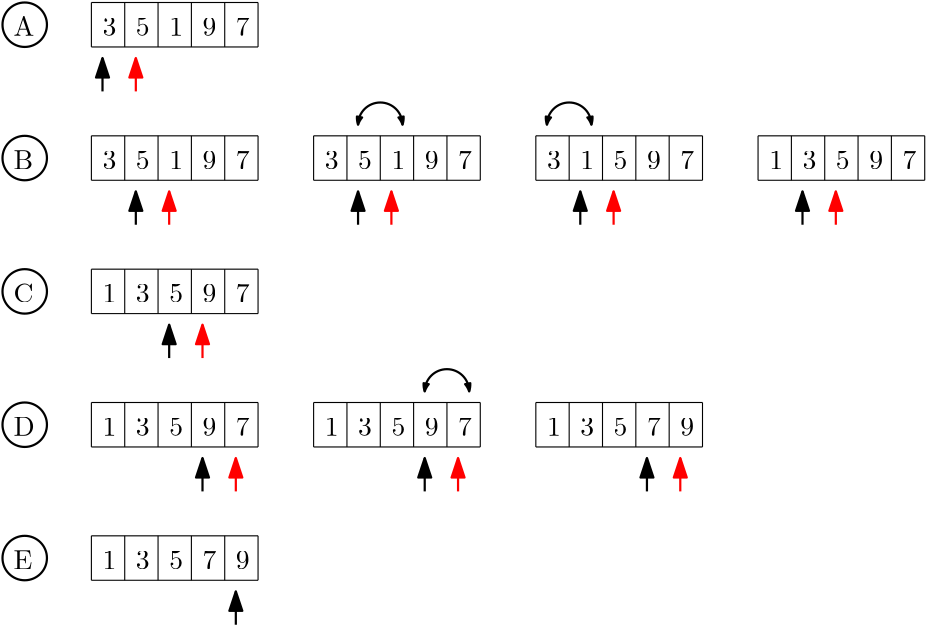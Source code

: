 <?xml version="1.0"?>
<!DOCTYPE ipe SYSTEM "ipe.dtd">
<ipe version="70206" creator="Ipe 7.2.7">
<info created="D:20161214113946" modified="D:20161215121521"/>
<ipestyle name="basic">
<symbol name="arrow/arc(spx)">
<path stroke="sym-stroke" fill="sym-stroke" pen="sym-pen">
0 0 m
-1 0.333 l
-1 -0.333 l
h
</path>
</symbol>
<symbol name="arrow/farc(spx)">
<path stroke="sym-stroke" fill="white" pen="sym-pen">
0 0 m
-1 0.333 l
-1 -0.333 l
h
</path>
</symbol>
<symbol name="arrow/ptarc(spx)">
<path stroke="sym-stroke" fill="sym-stroke" pen="sym-pen">
0 0 m
-1 0.333 l
-0.8 0 l
-1 -0.333 l
h
</path>
</symbol>
<symbol name="arrow/fptarc(spx)">
<path stroke="sym-stroke" fill="white" pen="sym-pen">
0 0 m
-1 0.333 l
-0.8 0 l
-1 -0.333 l
h
</path>
</symbol>
<symbol name="mark/circle(sx)" transformations="translations">
<path fill="sym-stroke">
0.6 0 0 0.6 0 0 e
0.4 0 0 0.4 0 0 e
</path>
</symbol>
<symbol name="mark/disk(sx)" transformations="translations">
<path fill="sym-stroke">
0.6 0 0 0.6 0 0 e
</path>
</symbol>
<symbol name="mark/fdisk(sfx)" transformations="translations">
<group>
<path fill="sym-fill">
0.5 0 0 0.5 0 0 e
</path>
<path fill="sym-stroke" fillrule="eofill">
0.6 0 0 0.6 0 0 e
0.4 0 0 0.4 0 0 e
</path>
</group>
</symbol>
<symbol name="mark/box(sx)" transformations="translations">
<path fill="sym-stroke" fillrule="eofill">
-0.6 -0.6 m
0.6 -0.6 l
0.6 0.6 l
-0.6 0.6 l
h
-0.4 -0.4 m
0.4 -0.4 l
0.4 0.4 l
-0.4 0.4 l
h
</path>
</symbol>
<symbol name="mark/square(sx)" transformations="translations">
<path fill="sym-stroke">
-0.6 -0.6 m
0.6 -0.6 l
0.6 0.6 l
-0.6 0.6 l
h
</path>
</symbol>
<symbol name="mark/fsquare(sfx)" transformations="translations">
<group>
<path fill="sym-fill">
-0.5 -0.5 m
0.5 -0.5 l
0.5 0.5 l
-0.5 0.5 l
h
</path>
<path fill="sym-stroke" fillrule="eofill">
-0.6 -0.6 m
0.6 -0.6 l
0.6 0.6 l
-0.6 0.6 l
h
-0.4 -0.4 m
0.4 -0.4 l
0.4 0.4 l
-0.4 0.4 l
h
</path>
</group>
</symbol>
<symbol name="mark/cross(sx)" transformations="translations">
<group>
<path fill="sym-stroke">
-0.43 -0.57 m
0.57 0.43 l
0.43 0.57 l
-0.57 -0.43 l
h
</path>
<path fill="sym-stroke">
-0.43 0.57 m
0.57 -0.43 l
0.43 -0.57 l
-0.57 0.43 l
h
</path>
</group>
</symbol>
<symbol name="arrow/fnormal(spx)">
<path stroke="sym-stroke" fill="white" pen="sym-pen">
0 0 m
-1 0.333 l
-1 -0.333 l
h
</path>
</symbol>
<symbol name="arrow/pointed(spx)">
<path stroke="sym-stroke" fill="sym-stroke" pen="sym-pen">
0 0 m
-1 0.333 l
-0.8 0 l
-1 -0.333 l
h
</path>
</symbol>
<symbol name="arrow/fpointed(spx)">
<path stroke="sym-stroke" fill="white" pen="sym-pen">
0 0 m
-1 0.333 l
-0.8 0 l
-1 -0.333 l
h
</path>
</symbol>
<symbol name="arrow/linear(spx)">
<path stroke="sym-stroke" pen="sym-pen">
-1 0.333 m
0 0 l
-1 -0.333 l
</path>
</symbol>
<symbol name="arrow/fdouble(spx)">
<path stroke="sym-stroke" fill="white" pen="sym-pen">
0 0 m
-1 0.333 l
-1 -0.333 l
h
-1 0 m
-2 0.333 l
-2 -0.333 l
h
</path>
</symbol>
<symbol name="arrow/double(spx)">
<path stroke="sym-stroke" fill="sym-stroke" pen="sym-pen">
0 0 m
-1 0.333 l
-1 -0.333 l
h
-1 0 m
-2 0.333 l
-2 -0.333 l
h
</path>
</symbol>
<pen name="heavier" value="0.8"/>
<pen name="fat" value="1.2"/>
<pen name="ultrafat" value="2"/>
<symbolsize name="large" value="5"/>
<symbolsize name="small" value="2"/>
<symbolsize name="tiny" value="1.1"/>
<arrowsize name="large" value="10"/>
<arrowsize name="small" value="5"/>
<arrowsize name="tiny" value="3"/>
<color name="red" value="1 0 0"/>
<color name="green" value="0 1 0"/>
<color name="blue" value="0 0 1"/>
<color name="yellow" value="1 1 0"/>
<color name="orange" value="1 0.647 0"/>
<color name="gold" value="1 0.843 0"/>
<color name="purple" value="0.627 0.125 0.941"/>
<color name="gray" value="0.745"/>
<color name="brown" value="0.647 0.165 0.165"/>
<color name="navy" value="0 0 0.502"/>
<color name="pink" value="1 0.753 0.796"/>
<color name="seagreen" value="0.18 0.545 0.341"/>
<color name="turquoise" value="0.251 0.878 0.816"/>
<color name="violet" value="0.933 0.51 0.933"/>
<color name="darkblue" value="0 0 0.545"/>
<color name="darkcyan" value="0 0.545 0.545"/>
<color name="darkgray" value="0.663"/>
<color name="darkgreen" value="0 0.392 0"/>
<color name="darkmagenta" value="0.545 0 0.545"/>
<color name="darkorange" value="1 0.549 0"/>
<color name="darkred" value="0.545 0 0"/>
<color name="lightblue" value="0.678 0.847 0.902"/>
<color name="lightcyan" value="0.878 1 1"/>
<color name="lightgray" value="0.827"/>
<color name="lightgreen" value="0.565 0.933 0.565"/>
<color name="lightyellow" value="1 1 0.878"/>
<dashstyle name="dashed" value="[4] 0"/>
<dashstyle name="dotted" value="[1 3] 0"/>
<dashstyle name="dash dotted" value="[4 2 1 2] 0"/>
<dashstyle name="dash dot dotted" value="[4 2 1 2 1 2] 0"/>
<textsize name="large" value="\large"/>
<textsize name="Large" value="\Large"/>
<textsize name="LARGE" value="\LARGE"/>
<textsize name="huge" value="\huge"/>
<textsize name="Huge" value="\Huge"/>
<textsize name="small" value="\small"/>
<textsize name="footnote" value="\footnotesize"/>
<textsize name="tiny" value="\tiny"/>
<textstyle name="center" begin="\begin{center}" end="\end{center}"/>
<textstyle name="itemize" begin="\begin{itemize}" end="\end{itemize}"/>
<textstyle name="item" begin="\begin{itemize}\item{}" end="\end{itemize}"/>
<gridsize name="4 pts" value="4"/>
<gridsize name="8 pts (~3 mm)" value="8"/>
<gridsize name="16 pts (~6 mm)" value="16"/>
<gridsize name="32 pts (~12 mm)" value="32"/>
<gridsize name="10 pts (~3.5 mm)" value="10"/>
<gridsize name="20 pts (~7 mm)" value="20"/>
<gridsize name="14 pts (~5 mm)" value="14"/>
<gridsize name="28 pts (~10 mm)" value="28"/>
<gridsize name="56 pts (~20 mm)" value="56"/>
<anglesize name="90 deg" value="90"/>
<anglesize name="60 deg" value="60"/>
<anglesize name="45 deg" value="45"/>
<anglesize name="30 deg" value="30"/>
<anglesize name="22.5 deg" value="22.5"/>
<opacity name="10%" value="0.1"/>
<opacity name="30%" value="0.3"/>
<opacity name="50%" value="0.5"/>
<opacity name="75%" value="0.75"/>
<tiling name="falling" angle="-60" step="4" width="1"/>
<tiling name="rising" angle="30" step="4" width="1"/>
</ipestyle>
<page>
<layer name="alpha"/>
<view layers="alpha" active="alpha"/>
<text layer="alpha" matrix="1 0 0 1 -28 36" transformations="translations" pos="96 704" stroke="black" type="label" width="4.981" height="6.42" depth="0" valign="baseline" style="math">3</text>
<text matrix="1 0 0 1 -32 36" transformations="translations" pos="112 704" stroke="black" type="label" width="4.981" height="6.42" depth="0" valign="baseline" style="math">5</text>
<text matrix="1 0 0 1 -36 36" transformations="translations" pos="128 704" stroke="black" type="label" width="4.981" height="6.42" depth="0" valign="baseline" style="math">1</text>
<text matrix="1 0 0 1 -52 36" transformations="translations" pos="168 704" stroke="black" type="label" width="4.981" height="6.42" depth="0" valign="baseline" style="math">7</text>
<path matrix="1 0 0 1 -28 36" stroke="black">
104 716 m
104 700 l
104 700 l
</path>
<path matrix="1 0 0 1 -28 36" stroke="black">
116 716 m
116 700 l
116 700 l
</path>
<path matrix="1 0 0 1 -28 36" stroke="black">
128 716 m
128 700 l
128 700 l
</path>
<path matrix="1 0 0 1 -32 36" stroke="black">
144 716 m
144 700 l
144 700 l
</path>
<text matrix="1 0 0 1 -28 36" transformations="translations" pos="132 704" stroke="black" type="label" width="4.981" height="6.42" depth="0" valign="baseline" style="math">9</text>
<path matrix="1 0 0 1 -28 36" stroke="black">
152 716 m
152 700 l
152 700 l
</path>
<path matrix="1 0 0 1 -28 36" stroke="black">
92 716 m
92 700 l
92 700 l
</path>
<path matrix="0.714286 0 0 1 -1.71429 36" stroke="black">
92 716 m
176 716 l
176 716 l
</path>
<path matrix="0.714286 0 0 1 -1.71429 36" stroke="black">
92 700 m
176 700 l
176 700 l
</path>
<text matrix="1 0 0 1 -28 -12" transformations="translations" pos="96 704" stroke="black" type="label" width="4.981" height="6.42" depth="0" valign="baseline" style="math">3</text>
<text matrix="1 0 0 1 -32 -12" transformations="translations" pos="112 704" stroke="black" type="label" width="4.981" height="6.42" depth="0" valign="baseline" style="math">5</text>
<text matrix="1 0 0 1 -36 -12" transformations="translations" pos="128 704" stroke="black" type="label" width="4.981" height="6.42" depth="0" valign="baseline" style="math">1</text>
<text matrix="1 0 0 1 -52 -12" transformations="translations" pos="168 704" stroke="black" type="label" width="4.981" height="6.42" depth="0" valign="baseline" style="math">7</text>
<path matrix="1 0 0 1 -28 -12" stroke="black">
104 716 m
104 700 l
104 700 l
</path>
<path matrix="1 0 0 1 -28 -12" stroke="black">
116 716 m
116 700 l
116 700 l
</path>
<path matrix="1 0 0 1 -28 -12" stroke="black">
128 716 m
128 700 l
128 700 l
</path>
<path matrix="1 0 0 1 -32 -12" stroke="black">
144 716 m
144 700 l
144 700 l
</path>
<text matrix="1 0 0 1 -28 -12" transformations="translations" pos="132 704" stroke="black" type="label" width="4.981" height="6.42" depth="0" valign="baseline" style="math">9</text>
<path matrix="1 0 0 1 -28 -12" stroke="black">
152 716 m
152 700 l
152 700 l
</path>
<path matrix="1 0 0 1 -28 -12" stroke="black">
92 716 m
92 700 l
92 700 l
</path>
<path matrix="0.714286 0 0 1 -1.71429 -12" stroke="black">
92 716 m
176 716 l
176 716 l
</path>
<path matrix="0.714286 0 0 1 -1.71429 -12" stroke="black">
92 700 m
176 700 l
176 700 l
</path>
<path stroke="black" pen="heavier" rarrow="normal/normal">
68 732 m
68 720 l
68 720 l
</path>
<path matrix="1 0 0 1 12 0" stroke="red" pen="heavier" rarrow="normal/normal">
68 732 m
68 720 l
68 720 l
</path>
<path matrix="1 0 0 1 12 -48" stroke="black" pen="heavier" rarrow="normal/normal">
68 732 m
68 720 l
68 720 l
</path>
<path matrix="1 0 0 1 24 -48" stroke="red" pen="heavier" rarrow="normal/normal">
68 732 m
68 720 l
68 720 l
</path>
<text matrix="1 0 0 1 52 -12" transformations="translations" pos="96 704" stroke="black" type="label" width="4.981" height="6.42" depth="0" valign="baseline" style="math">3</text>
<text matrix="1 0 0 1 48 -12" transformations="translations" pos="112 704" stroke="black" type="label" width="4.981" height="6.42" depth="0" valign="baseline" style="math">5</text>
<text matrix="1 0 0 1 44 -12" transformations="translations" pos="128 704" stroke="black" type="label" width="4.981" height="6.42" depth="0" valign="baseline" style="math">1</text>
<text matrix="1 0 0 1 28 -12" transformations="translations" pos="168 704" stroke="black" type="label" width="4.981" height="6.42" depth="0" valign="baseline" style="math">7</text>
<path matrix="1 0 0 1 52 -12" stroke="black">
104 716 m
104 700 l
104 700 l
</path>
<path matrix="1 0 0 1 52 -12" stroke="black">
116 716 m
116 700 l
116 700 l
</path>
<path matrix="1 0 0 1 52 -12" stroke="black">
128 716 m
128 700 l
128 700 l
</path>
<path matrix="1 0 0 1 48 -12" stroke="black">
144 716 m
144 700 l
144 700 l
</path>
<text matrix="1 0 0 1 52 -12" transformations="translations" pos="132 704" stroke="black" type="label" width="4.981" height="6.42" depth="0" valign="baseline" style="math">9</text>
<path matrix="1 0 0 1 52 -12" stroke="black">
152 716 m
152 700 l
152 700 l
</path>
<path matrix="1 0 0 1 52 -12" stroke="black">
92 716 m
92 700 l
92 700 l
</path>
<path matrix="0.714286 0 0 1 78.2857 -12" stroke="black">
92 716 m
176 716 l
176 716 l
</path>
<path matrix="0.714286 0 0 1 78.2857 -12" stroke="black">
92 700 m
176 700 l
176 700 l
</path>
<path matrix="1 0 0 1 92 -48" stroke="black" pen="heavier" rarrow="normal/normal">
68 732 m
68 720 l
68 720 l
</path>
<path matrix="1 0 0 1 104 -48" stroke="red" pen="heavier" rarrow="normal/normal">
68 732 m
68 720 l
68 720 l
</path>
<path matrix="1 0 0 1 80 48" stroke="black" pen="heavier" arrow="arc/tiny" rarrow="arc/tiny">
96 660 m
8 0 0 8 88 660 80 660 a
</path>
<text matrix="1 0 0 1 132 -12" transformations="translations" pos="96 704" stroke="black" type="label" width="4.981" height="6.42" depth="0" valign="baseline" style="math">3</text>
<text matrix="1 0 0 1 140 -12" transformations="translations" pos="112 704" stroke="black" type="label" width="4.981" height="6.42" depth="0" valign="baseline" style="math">5</text>
<text matrix="1 0 0 1 112 -12" transformations="translations" pos="128 704" stroke="black" type="label" width="4.981" height="6.42" depth="0" valign="baseline" style="math">1</text>
<text matrix="1 0 0 1 108 -12" transformations="translations" pos="168 704" stroke="black" type="label" width="4.981" height="6.42" depth="0" valign="baseline" style="math">7</text>
<path matrix="1 0 0 1 132 -12" stroke="black">
104 716 m
104 700 l
104 700 l
</path>
<path matrix="1 0 0 1 132 -12" stroke="black">
116 716 m
116 700 l
116 700 l
</path>
<path matrix="1 0 0 1 132 -12" stroke="black">
128 716 m
128 700 l
128 700 l
</path>
<path matrix="1 0 0 1 128 -12" stroke="black">
144 716 m
144 700 l
144 700 l
</path>
<text matrix="1 0 0 1 132 -12" transformations="translations" pos="132 704" stroke="black" type="label" width="4.981" height="6.42" depth="0" valign="baseline" style="math">9</text>
<path matrix="1 0 0 1 132 -12" stroke="black">
152 716 m
152 700 l
152 700 l
</path>
<path matrix="1 0 0 1 132 -12" stroke="black">
92 716 m
92 700 l
92 700 l
</path>
<path matrix="0.714286 0 0 1 158.286 -12" stroke="black">
92 716 m
176 716 l
176 716 l
</path>
<path matrix="0.714286 0 0 1 158.286 -12" stroke="black">
92 700 m
176 700 l
176 700 l
</path>
<path matrix="1 0 0 1 172 -48" stroke="black" pen="heavier" rarrow="normal/normal">
68 732 m
68 720 l
68 720 l
</path>
<path matrix="1 0 0 1 184 -48" stroke="red" pen="heavier" rarrow="normal/normal">
68 732 m
68 720 l
68 720 l
</path>
<path matrix="1 0 0 1 148 48" stroke="black" pen="heavier" arrow="arc/tiny" rarrow="arc/tiny">
96 660 m
8 0 0 8 88 660 80 660 a
</path>
<text matrix="1 0 0 1 -16 -60" transformations="translations" pos="96 704" stroke="black" type="label" width="4.981" height="6.42" depth="0" valign="baseline" style="math">3</text>
<text matrix="1 0 0 1 -20 -60" transformations="translations" pos="112 704" stroke="black" type="label" width="4.981" height="6.42" depth="0" valign="baseline" style="math">5</text>
<text matrix="1 0 0 1 -60 -60" transformations="translations" pos="128 704" stroke="black" type="label" width="4.981" height="6.42" depth="0" valign="baseline" style="math">1</text>
<text matrix="1 0 0 1 -52 -60" transformations="translations" pos="168 704" stroke="black" type="label" width="4.981" height="6.42" depth="0" valign="baseline" style="math">7</text>
<path matrix="1 0 0 1 -28 -60" stroke="black">
104 716 m
104 700 l
104 700 l
</path>
<path matrix="1 0 0 1 -28 -60" stroke="black">
116 716 m
116 700 l
116 700 l
</path>
<path matrix="1 0 0 1 -28 -60" stroke="black">
128 716 m
128 700 l
128 700 l
</path>
<path matrix="1 0 0 1 -32 -60" stroke="black">
144 716 m
144 700 l
144 700 l
</path>
<text matrix="1 0 0 1 -28 -60" transformations="translations" pos="132 704" stroke="black" type="label" width="4.981" height="6.42" depth="0" valign="baseline" style="math">9</text>
<path matrix="1 0 0 1 -28 -60" stroke="black">
152 716 m
152 700 l
152 700 l
</path>
<path matrix="1 0 0 1 -28 -60" stroke="black">
92 716 m
92 700 l
92 700 l
</path>
<path matrix="0.714286 0 0 1 -1.714 -60" stroke="black">
92 716 m
176 716 l
176 716 l
</path>
<path matrix="0.714286 0 0 1 -1.714 -60" stroke="black">
92 700 m
176 700 l
176 700 l
</path>
<path matrix="1 0 0 1 24 -96" stroke="black" pen="heavier" rarrow="normal/normal">
68 732 m
68 720 l
68 720 l
</path>
<path matrix="1 0 0 1 36 -96" stroke="red" pen="heavier" rarrow="normal/normal">
68 732 m
68 720 l
68 720 l
</path>
<text matrix="1 0 0 1 -16 -108" transformations="translations" pos="96 704" stroke="black" type="label" width="4.981" height="6.42" depth="0" valign="baseline" style="math">3</text>
<text matrix="1 0 0 1 -20 -108" transformations="translations" pos="112 704" stroke="black" type="label" width="4.981" height="6.42" depth="0" valign="baseline" style="math">5</text>
<text matrix="1 0 0 1 -60 -108" transformations="translations" pos="128 704" stroke="black" type="label" width="4.981" height="6.42" depth="0" valign="baseline" style="math">1</text>
<text matrix="1 0 0 1 -52 -108" transformations="translations" pos="168 704" stroke="black" type="label" width="4.981" height="6.42" depth="0" valign="baseline" style="math">7</text>
<path matrix="1 0 0 1 -28 -108" stroke="black">
104 716 m
104 700 l
104 700 l
</path>
<path matrix="1 0 0 1 -28 -108" stroke="black">
116 716 m
116 700 l
116 700 l
</path>
<path matrix="1 0 0 1 -28 -108" stroke="black">
128 716 m
128 700 l
128 700 l
</path>
<path matrix="1 0 0 1 -32 -108" stroke="black">
144 716 m
144 700 l
144 700 l
</path>
<text matrix="1 0 0 1 -28 -108" transformations="translations" pos="132 704" stroke="black" type="label" width="4.981" height="6.42" depth="0" valign="baseline" style="math">9</text>
<path matrix="1 0 0 1 -28 -108" stroke="black">
152 716 m
152 700 l
152 700 l
</path>
<path matrix="1 0 0 1 -28 -108" stroke="black">
92 716 m
92 700 l
92 700 l
</path>
<path matrix="0.714286 0 0 1 -1.714 -108" stroke="black">
92 716 m
176 716 l
176 716 l
</path>
<path matrix="0.714286 0 0 1 -1.714 -108" stroke="black">
92 700 m
176 700 l
176 700 l
</path>
<path matrix="1 0 0 1 36 -144" stroke="black" pen="heavier" rarrow="normal/normal">
68 732 m
68 720 l
68 720 l
</path>
<path matrix="1 0 0 1 48 -144" stroke="red" pen="heavier" rarrow="normal/normal">
68 732 m
68 720 l
68 720 l
</path>
<text matrix="1 0 0 1 64 -108" transformations="translations" pos="96 704" stroke="black" type="label" width="4.981" height="6.42" depth="0" valign="baseline" style="math">3</text>
<text matrix="1 0 0 1 60 -108" transformations="translations" pos="112 704" stroke="black" type="label" width="4.981" height="6.42" depth="0" valign="baseline" style="math">5</text>
<text matrix="1 0 0 1 20 -108" transformations="translations" pos="128 704" stroke="black" type="label" width="4.981" height="6.42" depth="0" valign="baseline" style="math">1</text>
<text matrix="1 0 0 1 28 -108" transformations="translations" pos="168 704" stroke="black" type="label" width="4.981" height="6.42" depth="0" valign="baseline" style="math">7</text>
<path matrix="1 0 0 1 52 -108" stroke="black">
104 716 m
104 700 l
104 700 l
</path>
<path matrix="1 0 0 1 52 -108" stroke="black">
116 716 m
116 700 l
116 700 l
</path>
<path matrix="1 0 0 1 52 -108" stroke="black">
128 716 m
128 700 l
128 700 l
</path>
<path matrix="1 0 0 1 48 -108" stroke="black">
144 716 m
144 700 l
144 700 l
</path>
<text matrix="1 0 0 1 52 -108" transformations="translations" pos="132 704" stroke="black" type="label" width="4.981" height="6.42" depth="0" valign="baseline" style="math">9</text>
<path matrix="1 0 0 1 52 -108" stroke="black">
152 716 m
152 700 l
152 700 l
</path>
<path matrix="1 0 0 1 52 -108" stroke="black">
92 716 m
92 700 l
92 700 l
</path>
<path matrix="0.714286 0 0 1 78.286 -108" stroke="black">
92 716 m
176 716 l
176 716 l
</path>
<path matrix="0.714286 0 0 1 78.286 -108" stroke="black">
92 700 m
176 700 l
176 700 l
</path>
<path matrix="1 0 0 1 116 -144" stroke="black" pen="heavier" rarrow="normal/normal">
68 732 m
68 720 l
68 720 l
</path>
<path matrix="1 0 0 1 128 -144" stroke="red" pen="heavier" rarrow="normal/normal">
68 732 m
68 720 l
68 720 l
</path>
<path matrix="1 0 0 1 104 -48" stroke="black" pen="heavier" arrow="arc/tiny" rarrow="arc/tiny">
96 660 m
8 0 0 8 88 660 80 660 a
</path>
<text matrix="1 0 0 1 144 -108" transformations="translations" pos="96 704" stroke="black" type="label" width="4.981" height="6.42" depth="0" valign="baseline" style="math">3</text>
<text matrix="1 0 0 1 140 -108" transformations="translations" pos="112 704" stroke="black" type="label" width="4.981" height="6.42" depth="0" valign="baseline" style="math">5</text>
<text matrix="1 0 0 1 100 -108" transformations="translations" pos="128 704" stroke="black" type="label" width="4.981" height="6.42" depth="0" valign="baseline" style="math">1</text>
<text matrix="1 0 0 1 96 -108" transformations="translations" pos="168 704" stroke="black" type="label" width="4.981" height="6.42" depth="0" valign="baseline" style="math">7</text>
<path matrix="1 0 0 1 132 -108" stroke="black">
104 716 m
104 700 l
104 700 l
</path>
<path matrix="1 0 0 1 132 -108" stroke="black">
116 716 m
116 700 l
116 700 l
</path>
<path matrix="1 0 0 1 132 -108" stroke="black">
128 716 m
128 700 l
128 700 l
</path>
<path matrix="1 0 0 1 128 -108" stroke="black">
144 716 m
144 700 l
144 700 l
</path>
<text matrix="1 0 0 1 144 -108" transformations="translations" pos="132 704" stroke="black" type="label" width="4.981" height="6.42" depth="0" valign="baseline" style="math">9</text>
<path matrix="1 0 0 1 132 -108" stroke="black">
152 716 m
152 700 l
152 700 l
</path>
<path matrix="1 0 0 1 132 -108" stroke="black">
92 716 m
92 700 l
92 700 l
</path>
<path matrix="0.714286 0 0 1 158.286 -108" stroke="black">
92 716 m
176 716 l
176 716 l
</path>
<path matrix="0.714286 0 0 1 158.286 -108" stroke="black">
92 700 m
176 700 l
176 700 l
</path>
<path matrix="1 0 0 1 196 -144" stroke="black" pen="heavier" rarrow="normal/normal">
68 732 m
68 720 l
68 720 l
</path>
<path matrix="1 0 0 1 208 -144" stroke="red" pen="heavier" rarrow="normal/normal">
68 732 m
68 720 l
68 720 l
</path>
<text matrix="1 0 0 1 -16 -156" transformations="translations" pos="96 704" stroke="black" type="label" width="4.981" height="6.42" depth="0" valign="baseline" style="math">3</text>
<text matrix="1 0 0 1 -20 -156" transformations="translations" pos="112 704" stroke="black" type="label" width="4.981" height="6.42" depth="0" valign="baseline" style="math">5</text>
<text matrix="1 0 0 1 -60 -156" transformations="translations" pos="128 704" stroke="black" type="label" width="4.981" height="6.42" depth="0" valign="baseline" style="math">1</text>
<text matrix="1 0 0 1 -64 -156" transformations="translations" pos="168 704" stroke="black" type="label" width="4.981" height="6.42" depth="0" valign="baseline" style="math">7</text>
<path matrix="1 0 0 1 -28 -156" stroke="black">
104 716 m
104 700 l
104 700 l
</path>
<path matrix="1 0 0 1 -28 -156" stroke="black">
116 716 m
116 700 l
116 700 l
</path>
<path matrix="1 0 0 1 -28 -156" stroke="black">
128 716 m
128 700 l
128 700 l
</path>
<path matrix="1 0 0 1 -32 -156" stroke="black">
144 716 m
144 700 l
144 700 l
</path>
<text matrix="1 0 0 1 -16 -156" transformations="translations" pos="132 704" stroke="black" type="label" width="4.981" height="6.42" depth="0" valign="baseline" style="math">9</text>
<path matrix="1 0 0 1 -28 -156" stroke="black">
152 716 m
152 700 l
152 700 l
</path>
<path matrix="1 0 0 1 -28 -156" stroke="black">
92 716 m
92 700 l
92 700 l
</path>
<path matrix="0.714286 0 0 1 -1.714 -156" stroke="black">
92 716 m
176 716 l
176 716 l
</path>
<path matrix="0.714286 0 0 1 -1.714 -156" stroke="black">
92 700 m
176 700 l
176 700 l
</path>
<path matrix="1 0 0 1 48 -192" stroke="black" pen="heavier" rarrow="normal/normal">
68 732 m
68 720 l
68 720 l
</path>
<path stroke="black" fill="white" pen="heavier">
8 0 0 8 40 744 e
</path>
<path stroke="black" fill="white" pen="heavier">
8 0 0 8 40 696 e
</path>
<path stroke="black" fill="white" pen="heavier">
8 0 0 8 40 648 e
</path>
<path stroke="black" fill="white" pen="heavier">
8 0 0 8 40 600 e
</path>
<path stroke="black" fill="white" pen="heavier">
8 0 0 8 40 552 e
</path>
<text transformations="translations" pos="36 740" stroke="black" type="label" width="7.472" height="6.808" depth="0" valign="baseline">A</text>
<text transformations="translations" pos="36 692" stroke="black" type="label" width="7.057" height="6.808" depth="0" valign="baseline">B</text>
<text transformations="translations" pos="36 644" stroke="black" type="label" width="7.195" height="6.808" depth="0" valign="baseline">C</text>
<text transformations="translations" pos="36 596" stroke="black" type="label" width="7.61" height="6.808" depth="0" valign="baseline">D</text>
<text transformations="translations" pos="36 548" stroke="black" type="label" width="6.78" height="6.808" depth="0" valign="baseline">E</text>
<text matrix="1 0 0 1 224 -12" transformations="translations" pos="96 704" stroke="black" type="label" width="4.981" height="6.42" depth="0" valign="baseline" style="math">3</text>
<text matrix="1 0 0 1 220 -12" transformations="translations" pos="112 704" stroke="black" type="label" width="4.981" height="6.42" depth="0" valign="baseline" style="math">5</text>
<text matrix="1 0 0 1 180 -12" transformations="translations" pos="128 704" stroke="black" type="label" width="4.981" height="6.42" depth="0" valign="baseline" style="math">1</text>
<text matrix="1 0 0 1 188 -12" transformations="translations" pos="168 704" stroke="black" type="label" width="4.981" height="6.42" depth="0" valign="baseline" style="math">7</text>
<path matrix="1 0 0 1 212 -12" stroke="black">
104 716 m
104 700 l
104 700 l
</path>
<path matrix="1 0 0 1 212 -12" stroke="black">
116 716 m
116 700 l
116 700 l
</path>
<path matrix="1 0 0 1 212 -12" stroke="black">
128 716 m
128 700 l
128 700 l
</path>
<path matrix="1 0 0 1 208 -12" stroke="black">
144 716 m
144 700 l
144 700 l
</path>
<text matrix="1 0 0 1 212 -12" transformations="translations" pos="132 704" stroke="black" type="label" width="4.981" height="6.42" depth="0" valign="baseline" style="math">9</text>
<path matrix="1 0 0 1 212 -12" stroke="black">
152 716 m
152 700 l
152 700 l
</path>
<path matrix="1 0 0 1 212 -12" stroke="black">
92 716 m
92 700 l
92 700 l
</path>
<path matrix="0.714286 0 0 1 238.286 -12" stroke="black">
92 716 m
176 716 l
176 716 l
</path>
<path matrix="0.714286 0 0 1 238.286 -12" stroke="black">
92 700 m
176 700 l
176 700 l
</path>
<path matrix="1 0 0 1 252 -48" stroke="black" pen="heavier" rarrow="normal/normal">
68 732 m
68 720 l
68 720 l
</path>
<path matrix="1 0 0 1 264 -48" stroke="red" pen="heavier" rarrow="normal/normal">
68 732 m
68 720 l
68 720 l
</path>
</page>
</ipe>
